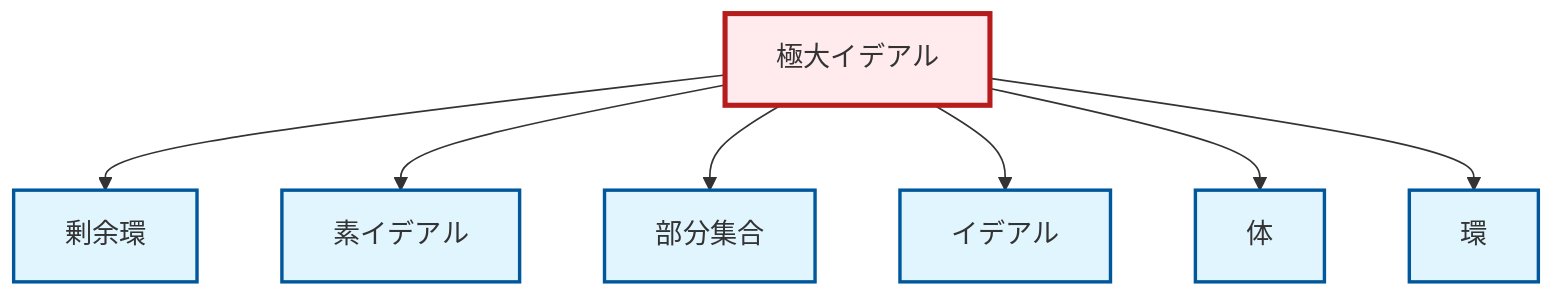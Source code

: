 graph TD
    classDef definition fill:#e1f5fe,stroke:#01579b,stroke-width:2px
    classDef theorem fill:#f3e5f5,stroke:#4a148c,stroke-width:2px
    classDef axiom fill:#fff3e0,stroke:#e65100,stroke-width:2px
    classDef example fill:#e8f5e9,stroke:#1b5e20,stroke-width:2px
    classDef current fill:#ffebee,stroke:#b71c1c,stroke-width:3px
    def-field["体"]:::definition
    def-prime-ideal["素イデアル"]:::definition
    def-ideal["イデアル"]:::definition
    def-maximal-ideal["極大イデアル"]:::definition
    def-subset["部分集合"]:::definition
    def-ring["環"]:::definition
    def-quotient-ring["剰余環"]:::definition
    def-maximal-ideal --> def-quotient-ring
    def-maximal-ideal --> def-prime-ideal
    def-maximal-ideal --> def-subset
    def-maximal-ideal --> def-ideal
    def-maximal-ideal --> def-field
    def-maximal-ideal --> def-ring
    class def-maximal-ideal current